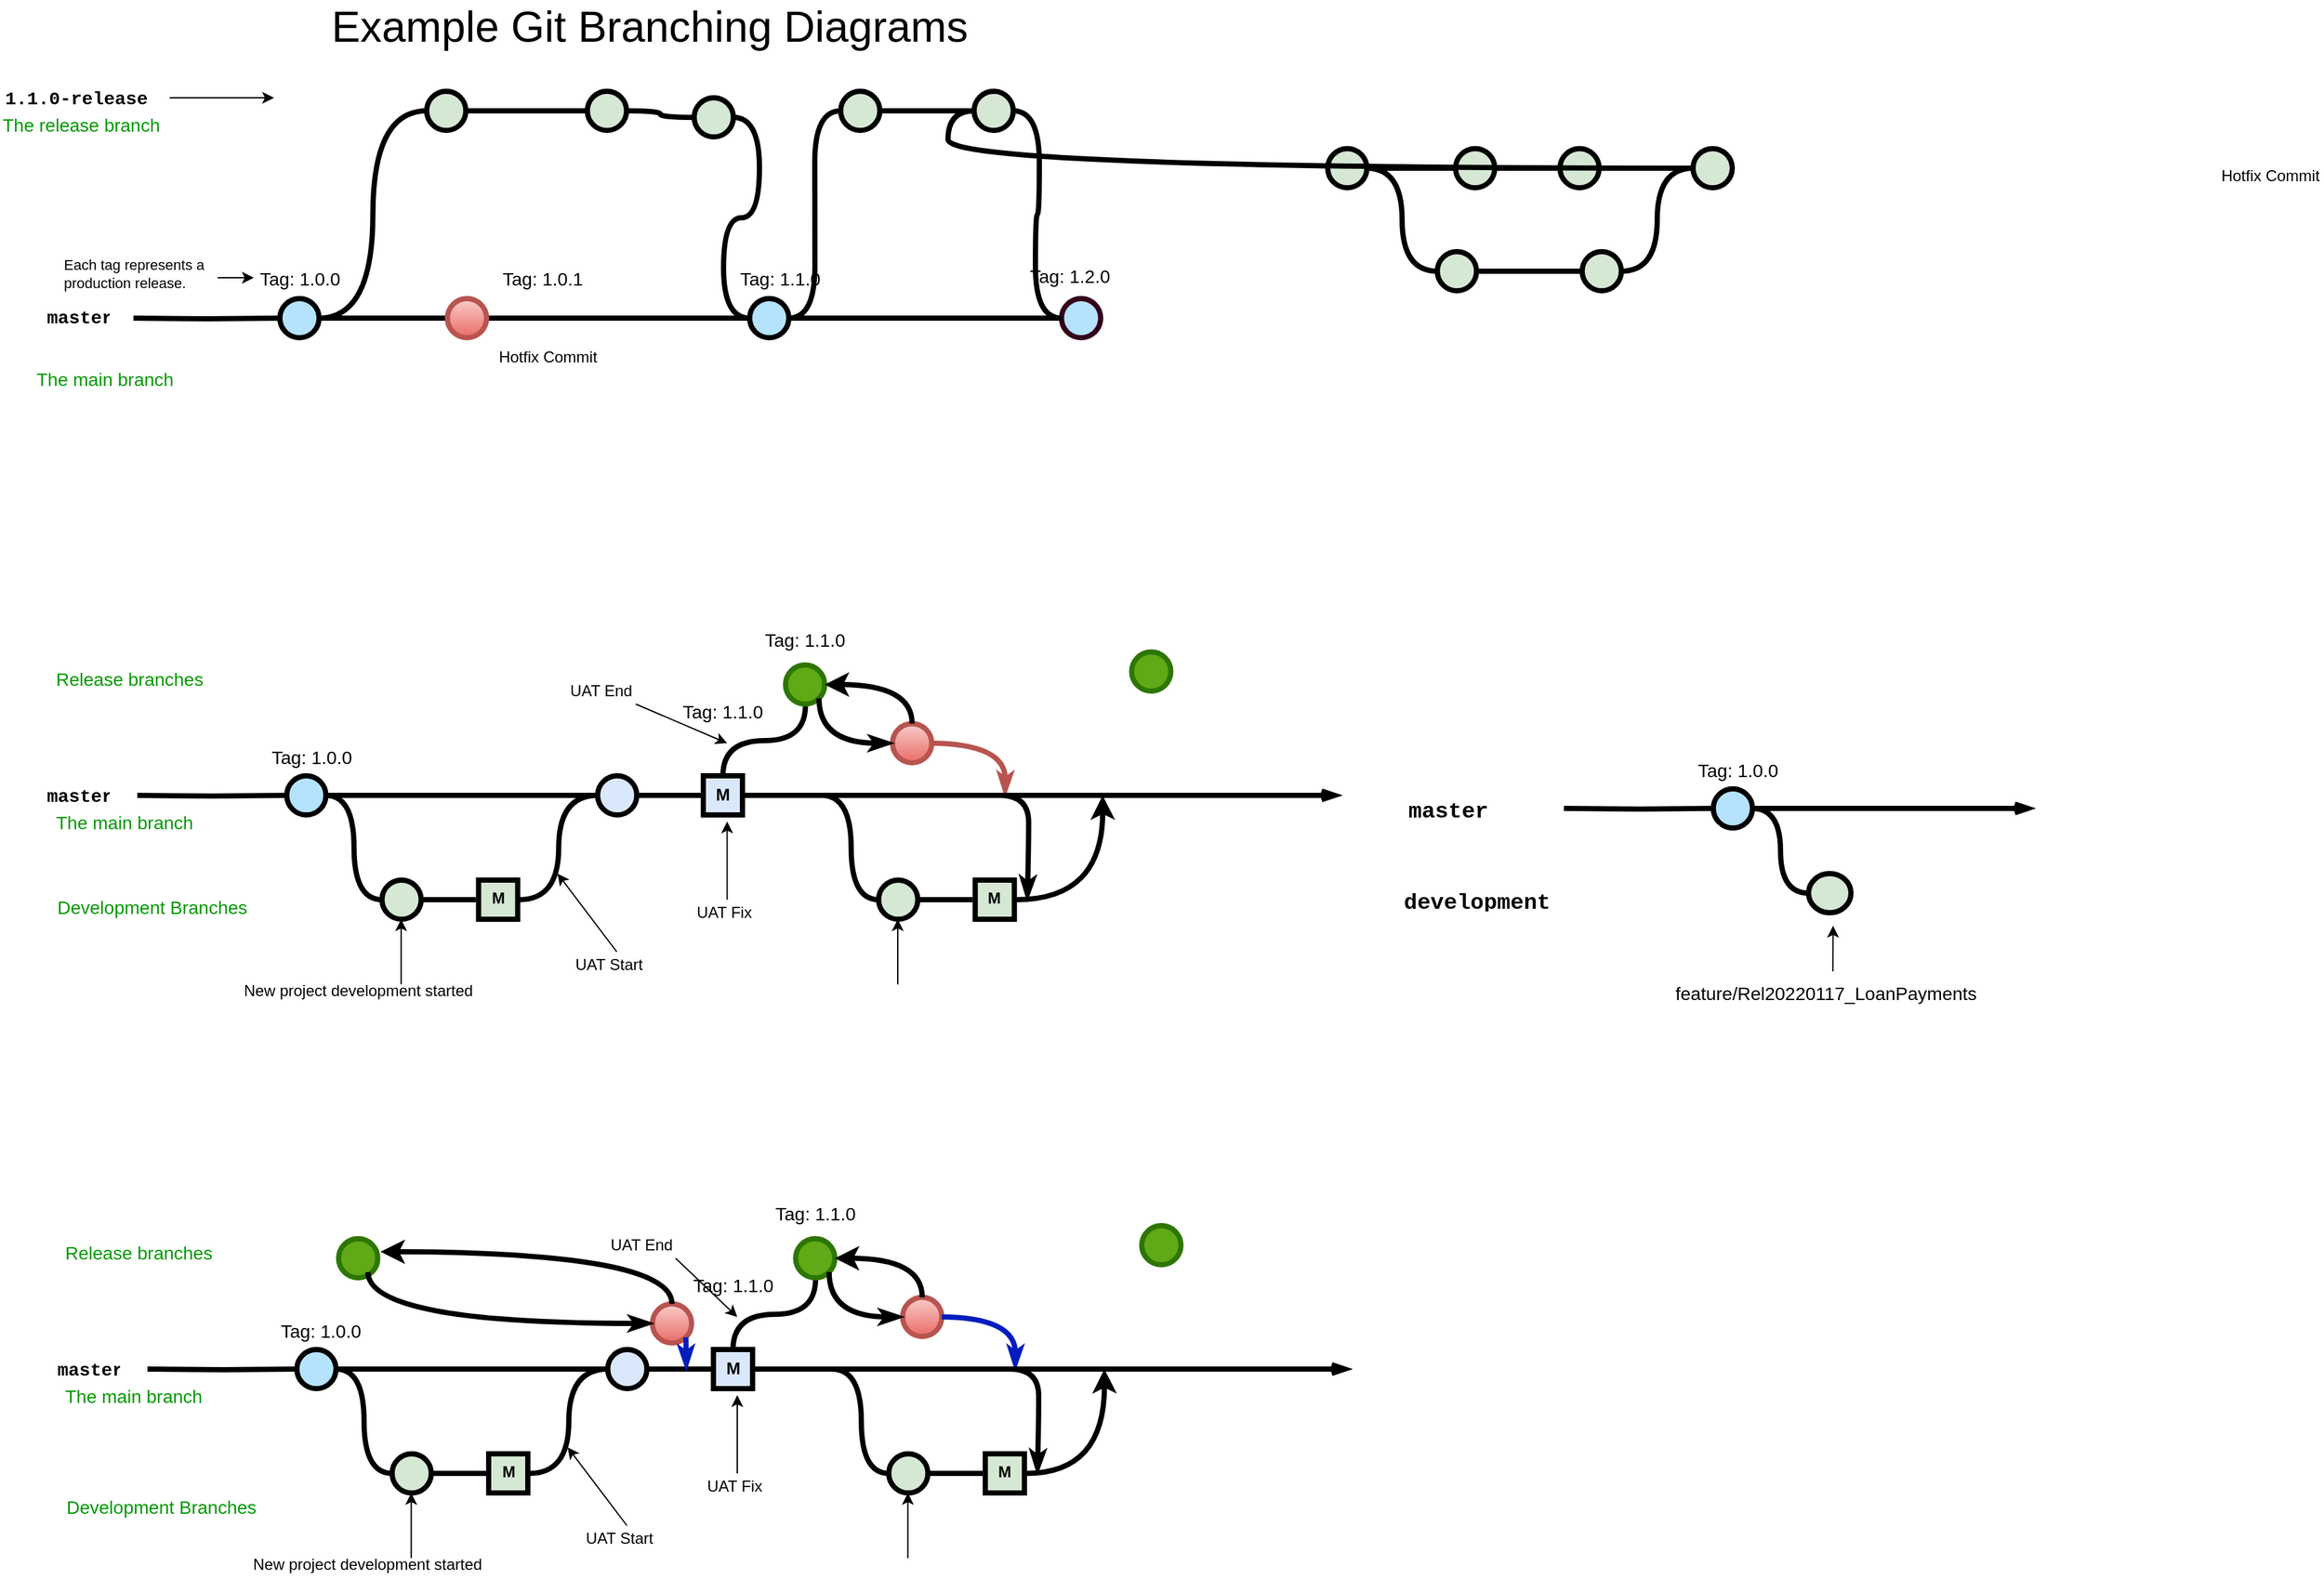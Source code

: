 <mxfile version="16.1.2" type="github">
  <diagram id="53IQXVl9icCSp_Kw3Ib1" name="Page-1">
    <mxGraphModel dx="1212" dy="1984" grid="1" gridSize="10" guides="1" tooltips="1" connect="1" arrows="1" fold="1" page="1" pageScale="1" pageWidth="1100" pageHeight="850" math="0" shadow="0">
      <root>
        <mxCell id="0" />
        <mxCell id="1" parent="0" />
        <mxCell id="uWUnNED6HEl2aK5fdaIb-7" value="Hotfix Commit" style="text;html=1;strokeColor=none;fillColor=none;align=center;verticalAlign=middle;whiteSpace=wrap;overflow=hidden;" parent="1" vertex="1">
          <mxGeometry x="414.5" y="-291" width="80" height="30" as="geometry" />
        </mxCell>
        <mxCell id="uWUnNED6HEl2aK5fdaIb-8" value="" style="edgeStyle=orthogonalEdgeStyle;rounded=0;html=1;jettySize=auto;orthogonalLoop=1;plain-blue;endArrow=none;endFill=0;strokeWidth=4;strokeColor=#000000;entryX=0;entryY=0.5;entryDx=0;entryDy=0;entryPerimeter=0;" parent="1" source="uWUnNED6HEl2aK5fdaIb-10" target="9hBKPDzoitwpIBdzFDQ7-16" edge="1">
          <mxGeometry x="279.5" y="-306" as="geometry">
            <mxPoint x="429.5" y="-306" as="targetPoint" />
          </mxGeometry>
        </mxCell>
        <mxCell id="uWUnNED6HEl2aK5fdaIb-9" style="edgeStyle=orthogonalEdgeStyle;curved=1;rounded=0;html=1;exitX=1;exitY=0.5;exitPerimeter=0;entryX=0;entryY=0.5;entryPerimeter=0;endArrow=none;endFill=0;jettySize=auto;orthogonalLoop=1;strokeWidth=4;fontSize=15;" parent="1" source="uWUnNED6HEl2aK5fdaIb-10" target="uWUnNED6HEl2aK5fdaIb-15" edge="1">
          <mxGeometry relative="1" as="geometry" />
        </mxCell>
        <mxCell id="uWUnNED6HEl2aK5fdaIb-10" value="" style="verticalLabelPosition=bottom;verticalAlign=top;html=1;strokeWidth=4;shape=mxgraph.flowchart.on-page_reference;plain-blue;gradientColor=none;fillColor=#B5E3Fe;strokeColor=#000000;" parent="1" vertex="1">
          <mxGeometry x="249.5" y="-321" width="30" height="30" as="geometry" />
        </mxCell>
        <mxCell id="uWUnNED6HEl2aK5fdaIb-80" value="" style="edgeStyle=orthogonalEdgeStyle;curved=1;rounded=0;orthogonalLoop=1;jettySize=auto;html=1;endArrow=none;endFill=0;strokeWidth=4;entryX=0;entryY=0.5;entryDx=0;entryDy=0;entryPerimeter=0;" parent="1" source="uWUnNED6HEl2aK5fdaIb-11" target="uWUnNED6HEl2aK5fdaIb-109" edge="1">
          <mxGeometry relative="1" as="geometry">
            <mxPoint x="721.75" y="-306" as="targetPoint" />
          </mxGeometry>
        </mxCell>
        <mxCell id="uWUnNED6HEl2aK5fdaIb-105" style="edgeStyle=orthogonalEdgeStyle;curved=1;rounded=0;orthogonalLoop=1;jettySize=auto;html=1;exitX=1;exitY=0.5;exitDx=0;exitDy=0;exitPerimeter=0;entryX=0;entryY=0.5;entryDx=0;entryDy=0;entryPerimeter=0;endArrow=none;endFill=0;strokeWidth=4;fontFamily=Courier New;fontColor=#009900;" parent="1" source="uWUnNED6HEl2aK5fdaIb-11" target="uWUnNED6HEl2aK5fdaIb-104" edge="1">
          <mxGeometry relative="1" as="geometry" />
        </mxCell>
        <mxCell id="uWUnNED6HEl2aK5fdaIb-11" value="" style="verticalLabelPosition=bottom;verticalAlign=top;html=1;strokeWidth=4;shape=mxgraph.flowchart.on-page_reference;plain-blue;gradientColor=none;strokeColor=#000000;fillColor=#B5E3FE;" parent="1" vertex="1">
          <mxGeometry x="609.5" y="-321" width="30" height="30" as="geometry" />
        </mxCell>
        <mxCell id="uWUnNED6HEl2aK5fdaIb-109" value="" style="verticalLabelPosition=bottom;verticalAlign=top;html=1;strokeWidth=4;shape=mxgraph.flowchart.on-page_reference;plain-blue;gradientColor=none;strokeColor=#33001A;fillColor=#B5E3FE;" parent="1" vertex="1">
          <mxGeometry x="848.5" y="-321" width="30" height="30" as="geometry" />
        </mxCell>
        <mxCell id="uWUnNED6HEl2aK5fdaIb-12" value="" style="edgeStyle=orthogonalEdgeStyle;rounded=0;html=1;jettySize=auto;orthogonalLoop=1;strokeWidth=4;endArrow=none;endFill=0;" parent="1" target="uWUnNED6HEl2aK5fdaIb-10" edge="1">
          <mxGeometry x="179.5" y="-306" as="geometry">
            <mxPoint x="137.25" y="-306" as="sourcePoint" />
          </mxGeometry>
        </mxCell>
        <mxCell id="uWUnNED6HEl2aK5fdaIb-13" value="master" style="text;html=1;strokeColor=none;fillColor=none;align=center;verticalAlign=middle;whiteSpace=wrap;overflow=hidden;fontSize=14;fontStyle=1;fontFamily=Courier New;" parent="1" vertex="1">
          <mxGeometry x="70.25" y="-327" width="50" height="42" as="geometry" />
        </mxCell>
        <mxCell id="uWUnNED6HEl2aK5fdaIb-14" style="edgeStyle=orthogonalEdgeStyle;curved=1;rounded=0;html=1;exitX=1;exitY=0.5;exitPerimeter=0;endArrow=none;endFill=0;jettySize=auto;orthogonalLoop=1;strokeWidth=4;fontSize=15;" parent="1" source="uWUnNED6HEl2aK5fdaIb-15" target="uWUnNED6HEl2aK5fdaIb-17" edge="1">
          <mxGeometry relative="1" as="geometry" />
        </mxCell>
        <mxCell id="uWUnNED6HEl2aK5fdaIb-15" value="" style="verticalLabelPosition=bottom;verticalAlign=top;html=1;strokeWidth=4;shape=mxgraph.flowchart.on-page_reference;plain-purple;gradientColor=none;strokeColor=#000000;fillColor=#D5E8D4;" parent="1" vertex="1">
          <mxGeometry x="362" y="-480" width="30" height="30" as="geometry" />
        </mxCell>
        <mxCell id="uWUnNED6HEl2aK5fdaIb-16" style="edgeStyle=orthogonalEdgeStyle;curved=1;rounded=0;html=1;exitX=1;exitY=0.5;exitPerimeter=0;entryX=0;entryY=0.5;entryPerimeter=0;endArrow=none;endFill=0;jettySize=auto;orthogonalLoop=1;strokeWidth=4;fontSize=15;" parent="1" source="uWUnNED6HEl2aK5fdaIb-17" target="uWUnNED6HEl2aK5fdaIb-19" edge="1">
          <mxGeometry relative="1" as="geometry" />
        </mxCell>
        <mxCell id="uWUnNED6HEl2aK5fdaIb-17" value="" style="verticalLabelPosition=bottom;verticalAlign=top;html=1;strokeWidth=4;shape=mxgraph.flowchart.on-page_reference;plain-purple;gradientColor=none;strokeColor=#000000;fillColor=#D5E8D4;" parent="1" vertex="1">
          <mxGeometry x="485.13" y="-480" width="30" height="30" as="geometry" />
        </mxCell>
        <mxCell id="uWUnNED6HEl2aK5fdaIb-18" style="edgeStyle=orthogonalEdgeStyle;curved=1;rounded=0;html=1;exitX=1;exitY=0.5;exitPerimeter=0;entryX=0;entryY=0.5;entryPerimeter=0;endArrow=none;endFill=0;jettySize=auto;orthogonalLoop=1;strokeWidth=4;fontSize=15;" parent="1" source="uWUnNED6HEl2aK5fdaIb-19" target="uWUnNED6HEl2aK5fdaIb-11" edge="1">
          <mxGeometry relative="1" as="geometry" />
        </mxCell>
        <mxCell id="uWUnNED6HEl2aK5fdaIb-19" value="" style="verticalLabelPosition=bottom;verticalAlign=top;html=1;strokeWidth=4;shape=mxgraph.flowchart.on-page_reference;plain-purple;gradientColor=none;strokeColor=#000000;fillColor=#D5E8D4;" parent="1" vertex="1">
          <mxGeometry x="567" y="-475" width="30" height="30" as="geometry" />
        </mxCell>
        <mxCell id="uWUnNED6HEl2aK5fdaIb-20" value="1.1.0-release" style="text;html=1;strokeColor=none;fillColor=none;align=left;verticalAlign=middle;whiteSpace=wrap;overflow=hidden;fontSize=14;fontStyle=1;fontFamily=Courier New;" parent="1" vertex="1">
          <mxGeometry x="37" y="-485" width="240" height="20" as="geometry" />
        </mxCell>
        <mxCell id="uWUnNED6HEl2aK5fdaIb-71" value="" style="edgeStyle=orthogonalEdgeStyle;rounded=0;orthogonalLoop=1;jettySize=auto;html=1;endArrow=none;endFill=0;strokeWidth=4;" parent="1" source="uWUnNED6HEl2aK5fdaIb-69" target="uWUnNED6HEl2aK5fdaIb-70" edge="1">
          <mxGeometry relative="1" as="geometry" />
        </mxCell>
        <mxCell id="uWUnNED6HEl2aK5fdaIb-94" style="edgeStyle=orthogonalEdgeStyle;curved=1;rounded=0;orthogonalLoop=1;jettySize=auto;html=1;exitX=1;exitY=0.5;exitDx=0;exitDy=0;exitPerimeter=0;entryX=0;entryY=0.5;entryDx=0;entryDy=0;entryPerimeter=0;endArrow=none;endFill=0;strokeWidth=4;fontFamily=Courier New;fontColor=#009900;" parent="1" source="uWUnNED6HEl2aK5fdaIb-69" target="uWUnNED6HEl2aK5fdaIb-82" edge="1">
          <mxGeometry relative="1" as="geometry" />
        </mxCell>
        <mxCell id="uWUnNED6HEl2aK5fdaIb-69" value="" style="verticalLabelPosition=bottom;verticalAlign=top;html=1;strokeWidth=4;shape=mxgraph.flowchart.on-page_reference;plain-purple;gradientColor=none;strokeColor=#000000;fillColor=#D5E8D4;" parent="1" vertex="1">
          <mxGeometry x="1052.5" y="-436" width="30" height="30" as="geometry" />
        </mxCell>
        <mxCell id="uWUnNED6HEl2aK5fdaIb-78" value="" style="edgeStyle=orthogonalEdgeStyle;curved=1;rounded=0;orthogonalLoop=1;jettySize=auto;html=1;endArrow=none;endFill=0;strokeWidth=4;" parent="1" source="uWUnNED6HEl2aK5fdaIb-70" target="uWUnNED6HEl2aK5fdaIb-77" edge="1">
          <mxGeometry relative="1" as="geometry" />
        </mxCell>
        <mxCell id="uWUnNED6HEl2aK5fdaIb-70" value="" style="verticalLabelPosition=bottom;verticalAlign=top;html=1;strokeWidth=4;shape=mxgraph.flowchart.on-page_reference;plain-purple;gradientColor=none;strokeColor=#000000;fillColor=#D5E8D4;" parent="1" vertex="1">
          <mxGeometry x="1150.5" y="-436" width="30" height="30" as="geometry" />
        </mxCell>
        <mxCell id="uWUnNED6HEl2aK5fdaIb-96" value="" style="edgeStyle=orthogonalEdgeStyle;curved=1;rounded=0;orthogonalLoop=1;jettySize=auto;html=1;endArrow=none;endFill=0;strokeWidth=4;fontFamily=Courier New;fontColor=#009900;" parent="1" source="uWUnNED6HEl2aK5fdaIb-77" target="uWUnNED6HEl2aK5fdaIb-95" edge="1">
          <mxGeometry relative="1" as="geometry" />
        </mxCell>
        <mxCell id="uWUnNED6HEl2aK5fdaIb-77" value="" style="verticalLabelPosition=bottom;verticalAlign=top;html=1;strokeWidth=4;shape=mxgraph.flowchart.on-page_reference;plain-purple;gradientColor=none;strokeColor=#000000;fillColor=#D5E8D4;" parent="1" vertex="1">
          <mxGeometry x="1230.5" y="-436" width="30" height="30" as="geometry" />
        </mxCell>
        <mxCell id="uWUnNED6HEl2aK5fdaIb-108" style="edgeStyle=orthogonalEdgeStyle;curved=1;rounded=0;orthogonalLoop=1;jettySize=auto;html=1;entryX=0;entryY=0.5;entryDx=0;entryDy=0;entryPerimeter=0;endArrow=none;endFill=0;strokeWidth=4;fontFamily=Courier New;fontColor=#009900;" parent="1" source="uWUnNED6HEl2aK5fdaIb-95" target="uWUnNED6HEl2aK5fdaIb-106" edge="1">
          <mxGeometry relative="1" as="geometry" />
        </mxCell>
        <mxCell id="uWUnNED6HEl2aK5fdaIb-95" value="" style="verticalLabelPosition=bottom;verticalAlign=top;html=1;strokeWidth=4;shape=mxgraph.flowchart.on-page_reference;plain-purple;gradientColor=none;strokeColor=#000000;fillColor=#D5E8D4;" parent="1" vertex="1">
          <mxGeometry x="1332.5" y="-436" width="30" height="30" as="geometry" />
        </mxCell>
        <mxCell id="uWUnNED6HEl2aK5fdaIb-81" value="" style="edgeStyle=orthogonalEdgeStyle;rounded=0;orthogonalLoop=1;jettySize=auto;html=1;endArrow=none;endFill=0;strokeWidth=4;" parent="1" source="uWUnNED6HEl2aK5fdaIb-82" target="uWUnNED6HEl2aK5fdaIb-84" edge="1">
          <mxGeometry relative="1" as="geometry" />
        </mxCell>
        <mxCell id="uWUnNED6HEl2aK5fdaIb-82" value="" style="verticalLabelPosition=bottom;verticalAlign=top;html=1;strokeWidth=4;shape=mxgraph.flowchart.on-page_reference;plain-purple;gradientColor=none;strokeColor=#000000;fillColor=#D5E8D4;" parent="1" vertex="1">
          <mxGeometry x="1136.5" y="-357" width="30" height="30" as="geometry" />
        </mxCell>
        <mxCell id="uWUnNED6HEl2aK5fdaIb-97" style="edgeStyle=orthogonalEdgeStyle;curved=1;rounded=0;orthogonalLoop=1;jettySize=auto;html=1;exitX=1;exitY=0.5;exitDx=0;exitDy=0;exitPerimeter=0;entryX=0;entryY=0.5;entryDx=0;entryDy=0;entryPerimeter=0;endArrow=none;endFill=0;strokeWidth=4;fontFamily=Courier New;fontColor=#009900;" parent="1" source="uWUnNED6HEl2aK5fdaIb-84" target="uWUnNED6HEl2aK5fdaIb-95" edge="1">
          <mxGeometry relative="1" as="geometry" />
        </mxCell>
        <mxCell id="uWUnNED6HEl2aK5fdaIb-84" value="" style="verticalLabelPosition=bottom;verticalAlign=top;html=1;strokeWidth=4;shape=mxgraph.flowchart.on-page_reference;plain-purple;gradientColor=none;strokeColor=#000000;fillColor=#D5E8D4;" parent="1" vertex="1">
          <mxGeometry x="1247.5" y="-357" width="30" height="30" as="geometry" />
        </mxCell>
        <mxCell id="uWUnNED6HEl2aK5fdaIb-89" value="The release branch" style="text;html=1;strokeColor=none;fillColor=none;align=left;verticalAlign=middle;whiteSpace=wrap;overflow=hidden;fontSize=14;fontStyle=0;fontColor=#009900;" parent="1" vertex="1">
          <mxGeometry x="35" y="-465" width="240" height="20" as="geometry" />
        </mxCell>
        <mxCell id="uWUnNED6HEl2aK5fdaIb-90" value="The main branch&lt;br&gt;" style="text;html=1;strokeColor=none;fillColor=none;align=left;verticalAlign=middle;whiteSpace=wrap;overflow=hidden;fontSize=14;fontStyle=0;fontColor=#009900;" parent="1" vertex="1">
          <mxGeometry x="60.5" y="-270" width="146.75" height="20" as="geometry" />
        </mxCell>
        <mxCell id="uWUnNED6HEl2aK5fdaIb-93" value="" style="endArrow=classic;html=1;strokeWidth=1;fontFamily=Courier New;fontColor=#009900;" parent="1" edge="1">
          <mxGeometry width="50" height="50" relative="1" as="geometry">
            <mxPoint x="165" y="-475" as="sourcePoint" />
            <mxPoint x="245" y="-475" as="targetPoint" />
          </mxGeometry>
        </mxCell>
        <mxCell id="uWUnNED6HEl2aK5fdaIb-101" value="Tag: 1.1.0" style="text;html=1;strokeColor=none;fillColor=none;align=center;verticalAlign=middle;whiteSpace=wrap;overflow=hidden;fontSize=14;" parent="1" vertex="1">
          <mxGeometry x="577.5" y="-347" width="110" height="20" as="geometry" />
        </mxCell>
        <mxCell id="uWUnNED6HEl2aK5fdaIb-103" value="Tag: 1.0.0" style="text;html=1;strokeColor=none;fillColor=none;align=center;verticalAlign=middle;whiteSpace=wrap;overflow=hidden;fontSize=14;" parent="1" vertex="1">
          <mxGeometry x="229.5" y="-347" width="70" height="20" as="geometry" />
        </mxCell>
        <mxCell id="uWUnNED6HEl2aK5fdaIb-107" value="" style="edgeStyle=orthogonalEdgeStyle;curved=1;rounded=0;orthogonalLoop=1;jettySize=auto;html=1;endArrow=none;endFill=0;strokeWidth=4;fontFamily=Courier New;fontColor=#009900;" parent="1" source="uWUnNED6HEl2aK5fdaIb-104" target="uWUnNED6HEl2aK5fdaIb-106" edge="1">
          <mxGeometry relative="1" as="geometry" />
        </mxCell>
        <mxCell id="uWUnNED6HEl2aK5fdaIb-104" value="" style="verticalLabelPosition=bottom;verticalAlign=top;html=1;strokeWidth=4;shape=mxgraph.flowchart.on-page_reference;plain-purple;gradientColor=none;strokeColor=#000000;fillColor=#D5E8D4;" parent="1" vertex="1">
          <mxGeometry x="679.25" y="-480" width="30" height="30" as="geometry" />
        </mxCell>
        <mxCell id="uWUnNED6HEl2aK5fdaIb-115" style="edgeStyle=orthogonalEdgeStyle;curved=1;rounded=0;orthogonalLoop=1;jettySize=auto;html=1;entryX=0;entryY=0.5;entryDx=0;entryDy=0;entryPerimeter=0;endArrow=none;endFill=0;strokeWidth=4;fontFamily=Courier New;fontColor=#009900;" parent="1" source="uWUnNED6HEl2aK5fdaIb-106" target="uWUnNED6HEl2aK5fdaIb-109" edge="1">
          <mxGeometry relative="1" as="geometry" />
        </mxCell>
        <mxCell id="uWUnNED6HEl2aK5fdaIb-106" value="" style="verticalLabelPosition=bottom;verticalAlign=top;html=1;strokeWidth=4;shape=mxgraph.flowchart.on-page_reference;plain-purple;gradientColor=none;strokeColor=#000000;fillColor=#D5E8D4;" parent="1" vertex="1">
          <mxGeometry x="781.5" y="-480" width="30" height="30" as="geometry" />
        </mxCell>
        <mxCell id="uWUnNED6HEl2aK5fdaIb-116" value="Tag: 1.2.0" style="text;html=1;strokeColor=none;fillColor=none;align=center;verticalAlign=middle;whiteSpace=wrap;overflow=hidden;fontSize=14;" parent="1" vertex="1">
          <mxGeometry x="799.5" y="-349" width="110" height="20" as="geometry" />
        </mxCell>
        <mxCell id="fSnZ5vnYTslC5NarKmr_-1" value="" style="endArrow=classic;html=1;strokeWidth=1;fontFamily=Courier New;fontColor=#009900;" parent="1" edge="1">
          <mxGeometry width="50" height="50" relative="1" as="geometry">
            <mxPoint x="350.16" y="645" as="sourcePoint" />
            <mxPoint x="350.16" y="595" as="targetPoint" />
          </mxGeometry>
        </mxCell>
        <mxCell id="fSnZ5vnYTslC5NarKmr_-4" value="&lt;span style=&quot;text-align: center&quot;&gt;New project development started&lt;br&gt;&lt;/span&gt;" style="text;html=1;strokeColor=none;fillColor=none;align=left;verticalAlign=middle;whiteSpace=wrap;overflow=hidden;fontSize=12;fontStyle=0;fontColor=#000000;" parent="1" vertex="1">
          <mxGeometry x="226.75" y="640" width="190" height="20" as="geometry" />
        </mxCell>
        <mxCell id="fSnZ5vnYTslC5NarKmr_-9" value="" style="edgeStyle=orthogonalEdgeStyle;rounded=0;orthogonalLoop=1;jettySize=auto;html=1;fontSize=12;fontColor=#000000;entryX=0;entryY=0.5;entryDx=0;entryDy=0;" parent="1" source="fSnZ5vnYTslC5NarKmr_-8" target="uWUnNED6HEl2aK5fdaIb-103" edge="1">
          <mxGeometry relative="1" as="geometry">
            <mxPoint x="209.5" y="-337" as="targetPoint" />
            <Array as="points">
              <mxPoint x="209.5" y="-337" />
              <mxPoint x="209.5" y="-337" />
            </Array>
          </mxGeometry>
        </mxCell>
        <mxCell id="fSnZ5vnYTslC5NarKmr_-8" value="&lt;span style=&quot;text-align: center; font-size: 11px;&quot;&gt;Each tag represents a production release.&lt;/span&gt;" style="text;html=1;strokeColor=none;fillColor=none;align=left;verticalAlign=middle;whiteSpace=wrap;overflow=hidden;fontSize=11;fontStyle=0;fontColor=#000000;" parent="1" vertex="1">
          <mxGeometry x="81.75" y="-359" width="120" height="38" as="geometry" />
        </mxCell>
        <mxCell id="fSnZ5vnYTslC5NarKmr_-11" value="Example Git Branching Diagrams" style="text;html=1;strokeColor=none;fillColor=none;align=center;verticalAlign=middle;whiteSpace=wrap;rounded=0;fontSize=33;fontColor=#000000;" parent="1" vertex="1">
          <mxGeometry x="263.5" y="-550" width="538" height="40" as="geometry" />
        </mxCell>
        <mxCell id="9hBKPDzoitwpIBdzFDQ7-21" value="" style="edgeStyle=orthogonalEdgeStyle;rounded=0;orthogonalLoop=1;jettySize=auto;html=1;fontSize=15;endArrow=none;endFill=0;strokeWidth=4;entryX=0;entryY=0.5;entryDx=0;entryDy=0;entryPerimeter=0;" parent="1" source="9hBKPDzoitwpIBdzFDQ7-16" target="uWUnNED6HEl2aK5fdaIb-11" edge="1">
          <mxGeometry relative="1" as="geometry">
            <mxPoint x="547.5" y="-306" as="targetPoint" />
          </mxGeometry>
        </mxCell>
        <mxCell id="9hBKPDzoitwpIBdzFDQ7-16" value="" style="verticalLabelPosition=bottom;verticalAlign=top;html=1;strokeWidth=4;shape=mxgraph.flowchart.on-page_reference;plain-blue;gradientColor=#EA6B66;strokeColor=#B85450;fillColor=#F8CECC;" parent="1" vertex="1">
          <mxGeometry x="377.87" y="-321" width="30" height="30" as="geometry" />
        </mxCell>
        <mxCell id="9hBKPDzoitwpIBdzFDQ7-23" value="" style="edgeStyle=orthogonalEdgeStyle;rounded=0;html=1;jettySize=auto;orthogonalLoop=1;plain-blue;endArrow=none;endFill=0;strokeWidth=4;strokeColor=#000000;" parent="1" source="9hBKPDzoitwpIBdzFDQ7-25" target="9hBKPDzoitwpIBdzFDQ7-26" edge="1">
          <mxGeometry x="292.5" y="500" as="geometry" />
        </mxCell>
        <mxCell id="9hBKPDzoitwpIBdzFDQ7-24" style="edgeStyle=orthogonalEdgeStyle;curved=1;rounded=0;html=1;exitX=1;exitY=0.5;exitPerimeter=0;entryX=0;entryY=0.5;entryPerimeter=0;endArrow=none;endFill=0;jettySize=auto;orthogonalLoop=1;strokeWidth=4;fontSize=15;" parent="1" source="9hBKPDzoitwpIBdzFDQ7-25" target="9hBKPDzoitwpIBdzFDQ7-30" edge="1">
          <mxGeometry relative="1" as="geometry" />
        </mxCell>
        <mxCell id="9hBKPDzoitwpIBdzFDQ7-25" value="" style="verticalLabelPosition=bottom;verticalAlign=top;html=1;strokeWidth=4;shape=mxgraph.flowchart.on-page_reference;plain-blue;gradientColor=none;fillColor=#B5E3Fe;strokeColor=#000000;" parent="1" vertex="1">
          <mxGeometry x="262.5" y="485" width="30" height="30" as="geometry" />
        </mxCell>
        <mxCell id="9hBKPDzoitwpIBdzFDQ7-41" value="" style="edgeStyle=orthogonalEdgeStyle;curved=1;rounded=0;orthogonalLoop=1;jettySize=auto;html=1;endArrow=none;endFill=0;strokeWidth=4;fontFamily=Courier New;fontSize=16;" parent="1" source="9hBKPDzoitwpIBdzFDQ7-26" edge="1">
          <mxGeometry relative="1" as="geometry">
            <mxPoint x="581.75" y="500" as="targetPoint" />
          </mxGeometry>
        </mxCell>
        <mxCell id="9hBKPDzoitwpIBdzFDQ7-26" value="" style="verticalLabelPosition=bottom;verticalAlign=top;html=1;strokeWidth=4;shape=mxgraph.flowchart.on-page_reference;plain-blue;gradientColor=none;strokeColor=#000000;" parent="1" vertex="1">
          <mxGeometry x="500.75" y="485" width="30" height="30" as="geometry" />
        </mxCell>
        <mxCell id="9hBKPDzoitwpIBdzFDQ7-43" value="" style="edgeStyle=orthogonalEdgeStyle;curved=1;rounded=0;orthogonalLoop=1;jettySize=auto;html=1;endArrow=openThin;endFill=0;strokeWidth=4;fontFamily=Courier New;fontSize=16;startArrow=none;startFill=0;" parent="1" edge="1">
          <mxGeometry relative="1" as="geometry">
            <mxPoint x="611.75" y="500" as="sourcePoint" />
            <mxPoint x="1070" y="500" as="targetPoint" />
          </mxGeometry>
        </mxCell>
        <mxCell id="9hBKPDzoitwpIBdzFDQ7-27" value="" style="edgeStyle=orthogonalEdgeStyle;rounded=0;html=1;jettySize=auto;orthogonalLoop=1;strokeWidth=4;endArrow=none;endFill=0;" parent="1" target="9hBKPDzoitwpIBdzFDQ7-25" edge="1">
          <mxGeometry x="192.5" y="500" as="geometry">
            <mxPoint x="148" y="500" as="sourcePoint" />
          </mxGeometry>
        </mxCell>
        <mxCell id="9hBKPDzoitwpIBdzFDQ7-28" value="master" style="text;html=1;strokeColor=none;fillColor=none;align=center;verticalAlign=middle;whiteSpace=wrap;overflow=hidden;fontSize=14;fontStyle=1;fontFamily=Courier New;" parent="1" vertex="1">
          <mxGeometry x="78" y="490" width="50" height="20" as="geometry" />
        </mxCell>
        <mxCell id="9hBKPDzoitwpIBdzFDQ7-29" style="edgeStyle=orthogonalEdgeStyle;curved=1;rounded=0;html=1;exitX=1;exitY=0.5;exitPerimeter=0;entryX=0;entryY=0.5;entryPerimeter=0;endArrow=none;endFill=0;jettySize=auto;orthogonalLoop=1;strokeWidth=4;fontSize=15;" parent="1" source="9hBKPDzoitwpIBdzFDQ7-30" edge="1">
          <mxGeometry relative="1" as="geometry">
            <mxPoint x="407.5" y="580" as="targetPoint" />
          </mxGeometry>
        </mxCell>
        <mxCell id="9hBKPDzoitwpIBdzFDQ7-30" value="" style="verticalLabelPosition=bottom;verticalAlign=top;html=1;strokeWidth=4;shape=mxgraph.flowchart.on-page_reference;plain-purple;gradientColor=none;strokeColor=#000000;fillColor=#D5E8D4;" parent="1" vertex="1">
          <mxGeometry x="335.5" y="565" width="30" height="30" as="geometry" />
        </mxCell>
        <mxCell id="9hBKPDzoitwpIBdzFDQ7-33" style="edgeStyle=orthogonalEdgeStyle;curved=1;rounded=0;html=1;entryX=0;entryY=0.5;entryPerimeter=0;endArrow=none;endFill=0;jettySize=auto;orthogonalLoop=1;strokeWidth=4;fontSize=15;" parent="1" target="9hBKPDzoitwpIBdzFDQ7-26" edge="1">
          <mxGeometry relative="1" as="geometry">
            <mxPoint x="440" y="580" as="sourcePoint" />
          </mxGeometry>
        </mxCell>
        <mxCell id="9hBKPDzoitwpIBdzFDQ7-37" value="The main branch&lt;br&gt;" style="text;html=1;strokeColor=none;fillColor=none;align=left;verticalAlign=middle;whiteSpace=wrap;overflow=hidden;fontSize=14;fontStyle=0;fontColor=#009900;" parent="1" vertex="1">
          <mxGeometry x="83.25" y="510" width="132.25" height="20" as="geometry" />
        </mxCell>
        <mxCell id="9hBKPDzoitwpIBdzFDQ7-38" value="Development Branches" style="text;html=1;strokeColor=none;fillColor=none;align=left;verticalAlign=middle;whiteSpace=wrap;overflow=hidden;fontSize=14;fontStyle=0;fontColor=#009900;" parent="1" vertex="1">
          <mxGeometry x="84.25" y="595" width="155.75" height="20" as="geometry" />
        </mxCell>
        <mxCell id="9hBKPDzoitwpIBdzFDQ7-39" value="Tag: 1.0.0" style="text;html=1;strokeColor=none;fillColor=none;align=center;verticalAlign=middle;whiteSpace=wrap;overflow=hidden;fontSize=14;" parent="1" vertex="1">
          <mxGeometry x="246.38" y="460" width="70" height="20" as="geometry" />
        </mxCell>
        <mxCell id="9hBKPDzoitwpIBdzFDQ7-50" value="" style="verticalLabelPosition=bottom;verticalAlign=top;html=1;strokeWidth=4;shape=mxgraph.flowchart.on-page_reference;plain-blue;gradientColor=#EA6B66;strokeColor=#B85450;fillColor=#F8CECC;" parent="1" vertex="1">
          <mxGeometry x="726.75" y="445" width="30" height="30" as="geometry" />
        </mxCell>
        <mxCell id="9hBKPDzoitwpIBdzFDQ7-58" value="Hotfix Commit" style="text;html=1;strokeColor=none;fillColor=none;align=center;verticalAlign=middle;whiteSpace=wrap;overflow=hidden;" parent="1" vertex="1">
          <mxGeometry x="1735" y="-430" width="80" height="30" as="geometry" />
        </mxCell>
        <mxCell id="9hBKPDzoitwpIBdzFDQ7-61" value="Tag: 1.0.1" style="text;html=1;strokeColor=none;fillColor=none;align=center;verticalAlign=middle;whiteSpace=wrap;overflow=hidden;fontSize=14;" parent="1" vertex="1">
          <mxGeometry x="415.75" y="-347" width="70" height="20" as="geometry" />
        </mxCell>
        <mxCell id="Aw5nuIuxygXo4i3qd4Me-7" value="&lt;b&gt;M&lt;/b&gt;" style="whiteSpace=wrap;html=1;verticalAlign=top;fillColor=#D5E8D4;strokeColor=#000000;strokeWidth=4;gradientColor=none;" parent="1" vertex="1">
          <mxGeometry x="409.5" y="565" width="30" height="30" as="geometry" />
        </mxCell>
        <mxCell id="Aw5nuIuxygXo4i3qd4Me-9" value="" style="endArrow=classic;html=1;strokeWidth=1;fontFamily=Courier New;fontColor=#009900;" parent="1" edge="1">
          <mxGeometry width="50" height="50" relative="1" as="geometry">
            <mxPoint x="515.41" y="620" as="sourcePoint" />
            <mxPoint x="470" y="560" as="targetPoint" />
          </mxGeometry>
        </mxCell>
        <mxCell id="Aw5nuIuxygXo4i3qd4Me-10" value="&lt;span style=&quot;text-align: center&quot;&gt;UAT Start&lt;br&gt;&lt;/span&gt;" style="text;html=1;strokeColor=none;fillColor=none;align=left;verticalAlign=middle;whiteSpace=wrap;overflow=hidden;fontSize=12;fontStyle=0;fontColor=#000000;" parent="1" vertex="1">
          <mxGeometry x="481.88" y="620" width="71.5" height="20" as="geometry" />
        </mxCell>
        <mxCell id="Aw5nuIuxygXo4i3qd4Me-11" value="&lt;div&gt;&lt;b&gt;&lt;font style=&quot;font-size: 13px&quot;&gt;M&lt;/font&gt;&lt;/b&gt;&lt;/div&gt;" style="whiteSpace=wrap;html=1;verticalAlign=top;fillColor=#DAE8FC;strokeColor=#000000;strokeWidth=4;gradientColor=none;align=center;" parent="1" vertex="1">
          <mxGeometry x="581.75" y="485" width="30" height="30" as="geometry" />
        </mxCell>
        <mxCell id="Aw5nuIuxygXo4i3qd4Me-14" value="" style="edgeStyle=orthogonalEdgeStyle;curved=1;rounded=0;orthogonalLoop=1;jettySize=auto;html=1;endArrow=none;endFill=0;strokeWidth=4;fontFamily=Courier New;fontSize=16;exitX=0.5;exitY=0;exitDx=0;exitDy=0;" parent="1" source="Aw5nuIuxygXo4i3qd4Me-11" edge="1">
          <mxGeometry relative="1" as="geometry">
            <mxPoint x="621.75" y="510" as="sourcePoint" />
            <mxPoint x="660" y="430" as="targetPoint" />
          </mxGeometry>
        </mxCell>
        <mxCell id="Aw5nuIuxygXo4i3qd4Me-15" value="" style="verticalLabelPosition=bottom;verticalAlign=top;html=1;strokeWidth=4;shape=mxgraph.flowchart.on-page_reference;strokeColor=#2D7600;fillColor=#60a917;fontColor=#ffffff;" parent="1" vertex="1">
          <mxGeometry x="644.75" y="400" width="30" height="30" as="geometry" />
        </mxCell>
        <mxCell id="Aw5nuIuxygXo4i3qd4Me-16" value="Tag: 1.1.0" style="text;html=1;strokeColor=none;fillColor=none;align=center;verticalAlign=middle;whiteSpace=wrap;overflow=hidden;fontSize=14;" parent="1" vertex="1">
          <mxGeometry x="624.75" y="370" width="70" height="20" as="geometry" />
        </mxCell>
        <mxCell id="Aw5nuIuxygXo4i3qd4Me-17" value="&lt;span style=&quot;text-align: center&quot;&gt;UAT End&lt;br&gt;&lt;/span&gt;" style="text;html=1;strokeColor=none;fillColor=none;align=left;verticalAlign=middle;whiteSpace=wrap;overflow=hidden;fontSize=12;fontStyle=0;fontColor=#000000;" parent="1" vertex="1">
          <mxGeometry x="500.75" y="395" width="52" height="20" as="geometry" />
        </mxCell>
        <mxCell id="Aw5nuIuxygXo4i3qd4Me-18" value="" style="endArrow=classic;html=1;strokeWidth=1;fontFamily=Courier New;fontColor=#009900;exitX=1;exitY=1;exitDx=0;exitDy=0;" parent="1" source="Aw5nuIuxygXo4i3qd4Me-17" edge="1">
          <mxGeometry width="50" height="50" relative="1" as="geometry">
            <mxPoint x="589.41" y="630" as="sourcePoint" />
            <mxPoint x="600" y="460" as="targetPoint" />
          </mxGeometry>
        </mxCell>
        <mxCell id="Aw5nuIuxygXo4i3qd4Me-19" value="Release branches" style="text;html=1;strokeColor=none;fillColor=none;align=left;verticalAlign=middle;whiteSpace=wrap;overflow=hidden;fontSize=14;fontStyle=0;fontColor=#009900;" parent="1" vertex="1">
          <mxGeometry x="83.25" y="400" width="132.25" height="20" as="geometry" />
        </mxCell>
        <mxCell id="Aw5nuIuxygXo4i3qd4Me-20" value="Tag: 1.1.0" style="text;html=1;strokeColor=none;fillColor=none;align=center;verticalAlign=middle;whiteSpace=wrap;overflow=hidden;fontSize=14;" parent="1" vertex="1">
          <mxGeometry x="561.75" y="425" width="70" height="20" as="geometry" />
        </mxCell>
        <mxCell id="Aw5nuIuxygXo4i3qd4Me-21" style="edgeStyle=orthogonalEdgeStyle;curved=1;rounded=0;orthogonalLoop=1;jettySize=auto;html=1;exitX=0.855;exitY=0.855;exitDx=0;exitDy=0;exitPerimeter=0;entryX=0;entryY=0.5;entryDx=0;entryDy=0;entryPerimeter=0;endArrow=classicThin;endFill=1;strokeWidth=4;fontFamily=Courier New;fontColor=#009900;" parent="1" source="Aw5nuIuxygXo4i3qd4Me-15" target="9hBKPDzoitwpIBdzFDQ7-50" edge="1">
          <mxGeometry relative="1" as="geometry">
            <mxPoint x="684.75" y="430" as="sourcePoint" />
            <mxPoint x="738.75" y="509" as="targetPoint" />
            <Array as="points">
              <mxPoint x="670" y="460" />
            </Array>
          </mxGeometry>
        </mxCell>
        <mxCell id="Aw5nuIuxygXo4i3qd4Me-22" style="edgeStyle=orthogonalEdgeStyle;curved=1;rounded=0;orthogonalLoop=1;jettySize=auto;html=1;entryX=0.5;entryY=0;entryDx=0;entryDy=0;entryPerimeter=0;endArrow=none;endFill=0;strokeWidth=4;fontFamily=Courier New;fontColor=#009900;startArrow=classic;startFill=1;" parent="1" source="Aw5nuIuxygXo4i3qd4Me-15" target="9hBKPDzoitwpIBdzFDQ7-50" edge="1">
          <mxGeometry relative="1" as="geometry">
            <mxPoint x="829" y="370" as="sourcePoint" />
            <mxPoint x="883.0" y="449" as="targetPoint" />
          </mxGeometry>
        </mxCell>
        <mxCell id="Aw5nuIuxygXo4i3qd4Me-23" style="edgeStyle=orthogonalEdgeStyle;curved=1;rounded=0;orthogonalLoop=1;jettySize=auto;html=1;exitX=0.855;exitY=0.855;exitDx=0;exitDy=0;exitPerimeter=0;endArrow=classicThin;endFill=1;strokeWidth=4;fontFamily=Courier New;fontColor=#009900;fillColor=#0050ef;strokeColor=#001DBC;" parent="1" edge="1">
          <mxGeometry relative="1" as="geometry">
            <mxPoint x="756.75" y="460.0" as="sourcePoint" />
            <mxPoint x="813" y="500" as="targetPoint" />
          </mxGeometry>
        </mxCell>
        <mxCell id="Aw5nuIuxygXo4i3qd4Me-24" value="" style="endArrow=classic;html=1;strokeWidth=1;fontFamily=Courier New;fontColor=#009900;" parent="1" edge="1">
          <mxGeometry width="50" height="50" relative="1" as="geometry">
            <mxPoint x="730.75" y="645" as="sourcePoint" />
            <mxPoint x="730.75" y="595" as="targetPoint" />
          </mxGeometry>
        </mxCell>
        <mxCell id="Aw5nuIuxygXo4i3qd4Me-25" value="" style="edgeStyle=orthogonalEdgeStyle;rounded=0;html=1;jettySize=auto;orthogonalLoop=1;plain-blue;endArrow=none;endFill=0;strokeWidth=4;strokeColor=#000000;" parent="1" edge="1">
          <mxGeometry x="673.09" y="500" as="geometry">
            <mxPoint x="673.09" y="500" as="sourcePoint" />
            <mxPoint x="881.34" y="500" as="targetPoint" />
          </mxGeometry>
        </mxCell>
        <mxCell id="Aw5nuIuxygXo4i3qd4Me-26" style="edgeStyle=orthogonalEdgeStyle;curved=1;rounded=0;html=1;exitX=1;exitY=0.5;exitPerimeter=0;entryX=0;entryY=0.5;entryPerimeter=0;endArrow=none;endFill=0;jettySize=auto;orthogonalLoop=1;strokeWidth=4;fontSize=15;" parent="1" target="Aw5nuIuxygXo4i3qd4Me-28" edge="1">
          <mxGeometry relative="1" as="geometry">
            <mxPoint x="673.09" y="500" as="sourcePoint" />
          </mxGeometry>
        </mxCell>
        <mxCell id="Aw5nuIuxygXo4i3qd4Me-27" style="edgeStyle=orthogonalEdgeStyle;curved=1;rounded=0;html=1;exitX=1;exitY=0.5;exitPerimeter=0;entryX=0;entryY=0.5;entryPerimeter=0;endArrow=none;endFill=0;jettySize=auto;orthogonalLoop=1;strokeWidth=4;fontSize=15;" parent="1" source="Aw5nuIuxygXo4i3qd4Me-28" edge="1">
          <mxGeometry relative="1" as="geometry">
            <mxPoint x="788.09" y="580" as="targetPoint" />
          </mxGeometry>
        </mxCell>
        <mxCell id="Aw5nuIuxygXo4i3qd4Me-28" value="" style="verticalLabelPosition=bottom;verticalAlign=top;html=1;strokeWidth=4;shape=mxgraph.flowchart.on-page_reference;plain-purple;gradientColor=none;strokeColor=#000000;fillColor=#D5E8D4;" parent="1" vertex="1">
          <mxGeometry x="716.09" y="565" width="30" height="30" as="geometry" />
        </mxCell>
        <mxCell id="Aw5nuIuxygXo4i3qd4Me-29" style="edgeStyle=orthogonalEdgeStyle;curved=1;rounded=0;html=1;entryX=0;entryY=0.5;entryPerimeter=0;endArrow=classic;endFill=1;jettySize=auto;orthogonalLoop=1;strokeWidth=4;fontSize=15;" parent="1" edge="1">
          <mxGeometry relative="1" as="geometry">
            <mxPoint x="820.59" y="580" as="sourcePoint" />
            <mxPoint x="881.34" y="500" as="targetPoint" />
          </mxGeometry>
        </mxCell>
        <mxCell id="Aw5nuIuxygXo4i3qd4Me-30" value="&lt;b&gt;M&lt;/b&gt;" style="whiteSpace=wrap;html=1;verticalAlign=top;fillColor=#D5E8D4;strokeColor=#000000;strokeWidth=4;gradientColor=none;" parent="1" vertex="1">
          <mxGeometry x="790.09" y="565" width="30" height="30" as="geometry" />
        </mxCell>
        <mxCell id="Aw5nuIuxygXo4i3qd4Me-32" style="edgeStyle=orthogonalEdgeStyle;curved=1;rounded=0;orthogonalLoop=1;jettySize=auto;html=1;endArrow=classicThin;endFill=1;strokeWidth=4;fontFamily=Courier New;fontColor=#009900;" parent="1" edge="1">
          <mxGeometry relative="1" as="geometry">
            <mxPoint x="810" y="500" as="sourcePoint" />
            <mxPoint x="830" y="580" as="targetPoint" />
          </mxGeometry>
        </mxCell>
        <mxCell id="Aw5nuIuxygXo4i3qd4Me-33" value="" style="endArrow=classic;html=1;strokeWidth=1;fontFamily=Courier New;fontColor=#009900;" parent="1" edge="1">
          <mxGeometry width="50" height="50" relative="1" as="geometry">
            <mxPoint x="600" y="580" as="sourcePoint" />
            <mxPoint x="600" y="520" as="targetPoint" />
          </mxGeometry>
        </mxCell>
        <mxCell id="Aw5nuIuxygXo4i3qd4Me-34" value="&lt;span style=&quot;text-align: center&quot;&gt;UAT Fix&lt;br&gt;&lt;/span&gt;" style="text;html=1;strokeColor=none;fillColor=none;align=left;verticalAlign=middle;whiteSpace=wrap;overflow=hidden;fontSize=12;fontStyle=0;fontColor=#000000;" parent="1" vertex="1">
          <mxGeometry x="575" y="580" width="52" height="20" as="geometry" />
        </mxCell>
        <mxCell id="Aw5nuIuxygXo4i3qd4Me-35" value="" style="verticalLabelPosition=bottom;verticalAlign=top;html=1;strokeWidth=4;shape=mxgraph.flowchart.on-page_reference;strokeColor=#2D7600;fillColor=#60a917;fontColor=#ffffff;" parent="1" vertex="1">
          <mxGeometry x="294.5" y="400" width="30" height="30" as="geometry" />
        </mxCell>
        <mxCell id="Aw5nuIuxygXo4i3qd4Me-36" value="" style="verticalLabelPosition=bottom;verticalAlign=top;html=1;strokeWidth=4;shape=mxgraph.flowchart.on-page_reference;plain-blue;gradientColor=#EA6B66;strokeColor=#B85450;fillColor=#F8CECC;" parent="1" vertex="1">
          <mxGeometry x="535" y="450" width="30" height="30" as="geometry" />
        </mxCell>
        <mxCell id="Aw5nuIuxygXo4i3qd4Me-37" style="edgeStyle=orthogonalEdgeStyle;curved=1;rounded=0;orthogonalLoop=1;jettySize=auto;html=1;exitX=0.855;exitY=0.855;exitDx=0;exitDy=0;exitPerimeter=0;entryX=0;entryY=0.5;entryDx=0;entryDy=0;entryPerimeter=0;endArrow=classicThin;endFill=1;strokeWidth=4;fontFamily=Courier New;fontColor=#009900;" parent="1" target="Aw5nuIuxygXo4i3qd4Me-36" edge="1">
          <mxGeometry relative="1" as="geometry">
            <mxPoint x="317.0" y="425.66" as="sourcePoint" />
            <mxPoint x="385.35" y="509.01" as="targetPoint" />
            <Array as="points">
              <mxPoint x="317" y="465" />
            </Array>
          </mxGeometry>
        </mxCell>
        <mxCell id="Aw5nuIuxygXo4i3qd4Me-38" style="edgeStyle=orthogonalEdgeStyle;curved=1;rounded=0;orthogonalLoop=1;jettySize=auto;html=1;exitX=1.175;exitY=0.333;exitDx=0;exitDy=0;exitPerimeter=0;entryX=0.5;entryY=0;entryDx=0;entryDy=0;entryPerimeter=0;endArrow=none;endFill=0;strokeWidth=4;fontFamily=Courier New;fontColor=#009900;startArrow=classic;startFill=1;" parent="1" target="Aw5nuIuxygXo4i3qd4Me-36" edge="1">
          <mxGeometry relative="1" as="geometry">
            <mxPoint x="326.6" y="410" as="sourcePoint" />
            <mxPoint x="529.6" y="449.01" as="targetPoint" />
          </mxGeometry>
        </mxCell>
        <mxCell id="Aw5nuIuxygXo4i3qd4Me-39" style="edgeStyle=orthogonalEdgeStyle;curved=1;rounded=0;orthogonalLoop=1;jettySize=auto;html=1;exitX=0.855;exitY=0.855;exitDx=0;exitDy=0;exitPerimeter=0;endArrow=classicThin;endFill=1;strokeWidth=4;fontFamily=Courier New;fontColor=#009900;fillColor=#0050ef;strokeColor=#001DBC;" parent="1" source="Aw5nuIuxygXo4i3qd4Me-36" edge="1">
          <mxGeometry relative="1" as="geometry">
            <mxPoint x="600.65" y="650.01" as="sourcePoint" />
            <mxPoint x="561" y="500" as="targetPoint" />
          </mxGeometry>
        </mxCell>
        <mxCell id="Aw5nuIuxygXo4i3qd4Me-40" value="" style="verticalLabelPosition=bottom;verticalAlign=top;html=1;strokeWidth=4;shape=mxgraph.flowchart.on-page_reference;strokeColor=#2D7600;fillColor=#60a917;fontColor=#ffffff;" parent="1" vertex="1">
          <mxGeometry x="910" y="390" width="30" height="30" as="geometry" />
        </mxCell>
        <mxCell id="-TSQm9L5DB0IVxmXl4sb-1" value="" style="endArrow=classic;html=1;strokeWidth=1;fontFamily=Courier New;fontColor=#009900;" parent="1" edge="1">
          <mxGeometry width="50" height="50" relative="1" as="geometry">
            <mxPoint x="342.41" y="205" as="sourcePoint" />
            <mxPoint x="342.41" y="155" as="targetPoint" />
          </mxGeometry>
        </mxCell>
        <mxCell id="-TSQm9L5DB0IVxmXl4sb-2" value="&lt;span style=&quot;text-align: center&quot;&gt;New project development started&lt;br&gt;&lt;/span&gt;" style="text;html=1;strokeColor=none;fillColor=none;align=left;verticalAlign=middle;whiteSpace=wrap;overflow=hidden;fontSize=12;fontStyle=0;fontColor=#000000;" parent="1" vertex="1">
          <mxGeometry x="219.5" y="200" width="190" height="20" as="geometry" />
        </mxCell>
        <mxCell id="-TSQm9L5DB0IVxmXl4sb-3" value="" style="edgeStyle=orthogonalEdgeStyle;rounded=0;html=1;jettySize=auto;orthogonalLoop=1;plain-blue;endArrow=none;endFill=0;strokeWidth=4;strokeColor=#000000;" parent="1" source="-TSQm9L5DB0IVxmXl4sb-5" target="-TSQm9L5DB0IVxmXl4sb-7" edge="1">
          <mxGeometry x="284.75" y="60" as="geometry" />
        </mxCell>
        <mxCell id="-TSQm9L5DB0IVxmXl4sb-4" style="edgeStyle=orthogonalEdgeStyle;curved=1;rounded=0;html=1;exitX=1;exitY=0.5;exitPerimeter=0;entryX=0;entryY=0.5;entryPerimeter=0;endArrow=none;endFill=0;jettySize=auto;orthogonalLoop=1;strokeWidth=4;fontSize=15;" parent="1" source="-TSQm9L5DB0IVxmXl4sb-5" target="-TSQm9L5DB0IVxmXl4sb-12" edge="1">
          <mxGeometry relative="1" as="geometry" />
        </mxCell>
        <mxCell id="-TSQm9L5DB0IVxmXl4sb-5" value="" style="verticalLabelPosition=bottom;verticalAlign=top;html=1;strokeWidth=4;shape=mxgraph.flowchart.on-page_reference;plain-blue;gradientColor=none;fillColor=#B5E3Fe;strokeColor=#000000;" parent="1" vertex="1">
          <mxGeometry x="254.75" y="45" width="30" height="30" as="geometry" />
        </mxCell>
        <mxCell id="-TSQm9L5DB0IVxmXl4sb-6" value="" style="edgeStyle=orthogonalEdgeStyle;curved=1;rounded=0;orthogonalLoop=1;jettySize=auto;html=1;endArrow=none;endFill=0;strokeWidth=4;fontFamily=Courier New;fontSize=16;" parent="1" source="-TSQm9L5DB0IVxmXl4sb-7" edge="1">
          <mxGeometry relative="1" as="geometry">
            <mxPoint x="574" y="60" as="targetPoint" />
          </mxGeometry>
        </mxCell>
        <mxCell id="-TSQm9L5DB0IVxmXl4sb-7" value="" style="verticalLabelPosition=bottom;verticalAlign=top;html=1;strokeWidth=4;shape=mxgraph.flowchart.on-page_reference;plain-blue;gradientColor=none;strokeColor=#000000;" parent="1" vertex="1">
          <mxGeometry x="493" y="45" width="30" height="30" as="geometry" />
        </mxCell>
        <mxCell id="-TSQm9L5DB0IVxmXl4sb-8" value="" style="edgeStyle=orthogonalEdgeStyle;curved=1;rounded=0;orthogonalLoop=1;jettySize=auto;html=1;endArrow=openThin;endFill=0;strokeWidth=4;fontFamily=Courier New;fontSize=16;startArrow=none;startFill=0;" parent="1" edge="1">
          <mxGeometry relative="1" as="geometry">
            <mxPoint x="604" y="60" as="sourcePoint" />
            <mxPoint x="1062.25" y="60" as="targetPoint" />
          </mxGeometry>
        </mxCell>
        <mxCell id="-TSQm9L5DB0IVxmXl4sb-9" value="" style="edgeStyle=orthogonalEdgeStyle;rounded=0;html=1;jettySize=auto;orthogonalLoop=1;strokeWidth=4;endArrow=none;endFill=0;" parent="1" target="-TSQm9L5DB0IVxmXl4sb-5" edge="1">
          <mxGeometry x="184.75" y="60" as="geometry">
            <mxPoint x="140.25" y="60" as="sourcePoint" />
          </mxGeometry>
        </mxCell>
        <mxCell id="-TSQm9L5DB0IVxmXl4sb-10" value="master" style="text;html=1;strokeColor=none;fillColor=none;align=center;verticalAlign=middle;whiteSpace=wrap;overflow=hidden;fontSize=14;fontStyle=1;fontFamily=Courier New;" parent="1" vertex="1">
          <mxGeometry x="70.25" y="50" width="50" height="20" as="geometry" />
        </mxCell>
        <mxCell id="-TSQm9L5DB0IVxmXl4sb-11" style="edgeStyle=orthogonalEdgeStyle;curved=1;rounded=0;html=1;exitX=1;exitY=0.5;exitPerimeter=0;entryX=0;entryY=0.5;entryPerimeter=0;endArrow=none;endFill=0;jettySize=auto;orthogonalLoop=1;strokeWidth=4;fontSize=15;" parent="1" source="-TSQm9L5DB0IVxmXl4sb-12" edge="1">
          <mxGeometry relative="1" as="geometry">
            <mxPoint x="399.75" y="140" as="targetPoint" />
          </mxGeometry>
        </mxCell>
        <mxCell id="-TSQm9L5DB0IVxmXl4sb-12" value="" style="verticalLabelPosition=bottom;verticalAlign=top;html=1;strokeWidth=4;shape=mxgraph.flowchart.on-page_reference;plain-purple;gradientColor=none;strokeColor=#000000;fillColor=#D5E8D4;" parent="1" vertex="1">
          <mxGeometry x="327.75" y="125" width="30" height="30" as="geometry" />
        </mxCell>
        <mxCell id="-TSQm9L5DB0IVxmXl4sb-13" style="edgeStyle=orthogonalEdgeStyle;curved=1;rounded=0;html=1;entryX=0;entryY=0.5;entryPerimeter=0;endArrow=none;endFill=0;jettySize=auto;orthogonalLoop=1;strokeWidth=4;fontSize=15;" parent="1" target="-TSQm9L5DB0IVxmXl4sb-7" edge="1">
          <mxGeometry relative="1" as="geometry">
            <mxPoint x="432.25" y="140" as="sourcePoint" />
          </mxGeometry>
        </mxCell>
        <mxCell id="-TSQm9L5DB0IVxmXl4sb-14" value="The main branch&lt;br&gt;" style="text;html=1;strokeColor=none;fillColor=none;align=left;verticalAlign=middle;whiteSpace=wrap;overflow=hidden;fontSize=14;fontStyle=0;fontColor=#009900;" parent="1" vertex="1">
          <mxGeometry x="75.5" y="70" width="132.25" height="20" as="geometry" />
        </mxCell>
        <mxCell id="-TSQm9L5DB0IVxmXl4sb-15" value="Development Branches" style="text;html=1;strokeColor=none;fillColor=none;align=left;verticalAlign=middle;whiteSpace=wrap;overflow=hidden;fontSize=14;fontStyle=0;fontColor=#009900;" parent="1" vertex="1">
          <mxGeometry x="77.13" y="135" width="155.75" height="20" as="geometry" />
        </mxCell>
        <mxCell id="-TSQm9L5DB0IVxmXl4sb-16" value="Tag: 1.0.0" style="text;html=1;strokeColor=none;fillColor=none;align=center;verticalAlign=middle;whiteSpace=wrap;overflow=hidden;fontSize=14;" parent="1" vertex="1">
          <mxGeometry x="238.63" y="20" width="70" height="20" as="geometry" />
        </mxCell>
        <mxCell id="-TSQm9L5DB0IVxmXl4sb-17" value="" style="verticalLabelPosition=bottom;verticalAlign=top;html=1;strokeWidth=4;shape=mxgraph.flowchart.on-page_reference;plain-blue;gradientColor=#EA6B66;strokeColor=#B85450;fillColor=#F8CECC;" parent="1" vertex="1">
          <mxGeometry x="719" y="5" width="30" height="30" as="geometry" />
        </mxCell>
        <mxCell id="-TSQm9L5DB0IVxmXl4sb-18" value="&lt;b&gt;M&lt;/b&gt;" style="whiteSpace=wrap;html=1;verticalAlign=top;fillColor=#D5E8D4;strokeColor=#000000;strokeWidth=4;gradientColor=none;" parent="1" vertex="1">
          <mxGeometry x="401.75" y="125" width="30" height="30" as="geometry" />
        </mxCell>
        <mxCell id="-TSQm9L5DB0IVxmXl4sb-19" value="" style="endArrow=classic;html=1;strokeWidth=1;fontFamily=Courier New;fontColor=#009900;" parent="1" edge="1">
          <mxGeometry width="50" height="50" relative="1" as="geometry">
            <mxPoint x="507.66" y="180" as="sourcePoint" />
            <mxPoint x="462.25" y="120" as="targetPoint" />
          </mxGeometry>
        </mxCell>
        <mxCell id="-TSQm9L5DB0IVxmXl4sb-20" value="&lt;span style=&quot;text-align: center&quot;&gt;UAT Start&lt;br&gt;&lt;/span&gt;" style="text;html=1;strokeColor=none;fillColor=none;align=left;verticalAlign=middle;whiteSpace=wrap;overflow=hidden;fontSize=12;fontStyle=0;fontColor=#000000;" parent="1" vertex="1">
          <mxGeometry x="474.13" y="180" width="71.5" height="20" as="geometry" />
        </mxCell>
        <mxCell id="-TSQm9L5DB0IVxmXl4sb-21" value="&lt;div&gt;&lt;b&gt;&lt;font style=&quot;font-size: 13px&quot;&gt;M&lt;/font&gt;&lt;/b&gt;&lt;/div&gt;" style="whiteSpace=wrap;html=1;verticalAlign=top;fillColor=#DAE8FC;strokeColor=#000000;strokeWidth=4;gradientColor=none;align=center;" parent="1" vertex="1">
          <mxGeometry x="574" y="45" width="30" height="30" as="geometry" />
        </mxCell>
        <mxCell id="-TSQm9L5DB0IVxmXl4sb-22" value="" style="edgeStyle=orthogonalEdgeStyle;curved=1;rounded=0;orthogonalLoop=1;jettySize=auto;html=1;endArrow=none;endFill=0;strokeWidth=4;fontFamily=Courier New;fontSize=16;exitX=0.5;exitY=0;exitDx=0;exitDy=0;" parent="1" source="-TSQm9L5DB0IVxmXl4sb-21" edge="1">
          <mxGeometry relative="1" as="geometry">
            <mxPoint x="614" y="70" as="sourcePoint" />
            <mxPoint x="652.25" y="-10" as="targetPoint" />
          </mxGeometry>
        </mxCell>
        <mxCell id="-TSQm9L5DB0IVxmXl4sb-23" value="" style="verticalLabelPosition=bottom;verticalAlign=top;html=1;strokeWidth=4;shape=mxgraph.flowchart.on-page_reference;strokeColor=#2D7600;fillColor=#60a917;fontColor=#ffffff;" parent="1" vertex="1">
          <mxGeometry x="637" y="-40" width="30" height="30" as="geometry" />
        </mxCell>
        <mxCell id="-TSQm9L5DB0IVxmXl4sb-24" value="Tag: 1.1.0" style="text;html=1;strokeColor=none;fillColor=none;align=center;verticalAlign=middle;whiteSpace=wrap;overflow=hidden;fontSize=14;" parent="1" vertex="1">
          <mxGeometry x="617" y="-70" width="70" height="20" as="geometry" />
        </mxCell>
        <mxCell id="-TSQm9L5DB0IVxmXl4sb-25" value="&lt;span style=&quot;text-align: center&quot;&gt;UAT End&lt;br&gt;&lt;/span&gt;" style="text;html=1;strokeColor=none;fillColor=none;align=left;verticalAlign=middle;whiteSpace=wrap;overflow=hidden;fontSize=12;fontStyle=0;fontColor=#000000;" parent="1" vertex="1">
          <mxGeometry x="470.25" y="-30" width="52" height="20" as="geometry" />
        </mxCell>
        <mxCell id="-TSQm9L5DB0IVxmXl4sb-26" value="" style="endArrow=classic;html=1;strokeWidth=1;fontFamily=Courier New;fontColor=#009900;exitX=1;exitY=1;exitDx=0;exitDy=0;" parent="1" source="-TSQm9L5DB0IVxmXl4sb-25" edge="1">
          <mxGeometry width="50" height="50" relative="1" as="geometry">
            <mxPoint x="581.66" y="190" as="sourcePoint" />
            <mxPoint x="592.25" y="20" as="targetPoint" />
          </mxGeometry>
        </mxCell>
        <mxCell id="-TSQm9L5DB0IVxmXl4sb-27" value="Release branches" style="text;html=1;strokeColor=none;fillColor=none;align=left;verticalAlign=middle;whiteSpace=wrap;overflow=hidden;fontSize=14;fontStyle=0;fontColor=#009900;" parent="1" vertex="1">
          <mxGeometry x="75.5" y="-40" width="132.25" height="20" as="geometry" />
        </mxCell>
        <mxCell id="-TSQm9L5DB0IVxmXl4sb-28" value="Tag: 1.1.0" style="text;html=1;strokeColor=none;fillColor=none;align=center;verticalAlign=middle;whiteSpace=wrap;overflow=hidden;fontSize=14;" parent="1" vertex="1">
          <mxGeometry x="554" y="-15" width="70" height="20" as="geometry" />
        </mxCell>
        <mxCell id="-TSQm9L5DB0IVxmXl4sb-29" style="edgeStyle=orthogonalEdgeStyle;curved=1;rounded=0;orthogonalLoop=1;jettySize=auto;html=1;exitX=0.855;exitY=0.855;exitDx=0;exitDy=0;exitPerimeter=0;entryX=0;entryY=0.5;entryDx=0;entryDy=0;entryPerimeter=0;endArrow=classicThin;endFill=1;strokeWidth=4;fontFamily=Courier New;fontColor=#009900;" parent="1" source="-TSQm9L5DB0IVxmXl4sb-23" target="-TSQm9L5DB0IVxmXl4sb-17" edge="1">
          <mxGeometry relative="1" as="geometry">
            <mxPoint x="677" y="-10" as="sourcePoint" />
            <mxPoint x="731.0" y="69" as="targetPoint" />
            <Array as="points">
              <mxPoint x="662.25" y="20" />
            </Array>
          </mxGeometry>
        </mxCell>
        <mxCell id="-TSQm9L5DB0IVxmXl4sb-30" style="edgeStyle=orthogonalEdgeStyle;curved=1;rounded=0;orthogonalLoop=1;jettySize=auto;html=1;entryX=0.5;entryY=0;entryDx=0;entryDy=0;entryPerimeter=0;endArrow=none;endFill=0;strokeWidth=4;fontFamily=Courier New;fontColor=#009900;startArrow=classic;startFill=1;" parent="1" source="-TSQm9L5DB0IVxmXl4sb-23" target="-TSQm9L5DB0IVxmXl4sb-17" edge="1">
          <mxGeometry relative="1" as="geometry">
            <mxPoint x="821.25" y="-70" as="sourcePoint" />
            <mxPoint x="875.25" y="9" as="targetPoint" />
          </mxGeometry>
        </mxCell>
        <mxCell id="-TSQm9L5DB0IVxmXl4sb-31" style="edgeStyle=orthogonalEdgeStyle;curved=1;rounded=0;orthogonalLoop=1;jettySize=auto;html=1;exitX=0.855;exitY=0.855;exitDx=0;exitDy=0;exitPerimeter=0;endArrow=classicThin;endFill=1;strokeWidth=4;fontFamily=Courier New;fontColor=#009900;fillColor=#f8cecc;strokeColor=#b85450;" parent="1" edge="1">
          <mxGeometry relative="1" as="geometry">
            <mxPoint x="749" y="20" as="sourcePoint" />
            <mxPoint x="805.25" y="60" as="targetPoint" />
          </mxGeometry>
        </mxCell>
        <mxCell id="-TSQm9L5DB0IVxmXl4sb-32" value="" style="endArrow=classic;html=1;strokeWidth=1;fontFamily=Courier New;fontColor=#009900;" parent="1" edge="1">
          <mxGeometry width="50" height="50" relative="1" as="geometry">
            <mxPoint x="723" y="205" as="sourcePoint" />
            <mxPoint x="723" y="155" as="targetPoint" />
          </mxGeometry>
        </mxCell>
        <mxCell id="-TSQm9L5DB0IVxmXl4sb-33" value="" style="edgeStyle=orthogonalEdgeStyle;rounded=0;html=1;jettySize=auto;orthogonalLoop=1;plain-blue;endArrow=none;endFill=0;strokeWidth=4;strokeColor=#000000;" parent="1" edge="1">
          <mxGeometry x="665.34" y="60" as="geometry">
            <mxPoint x="665.34" y="60" as="sourcePoint" />
            <mxPoint x="873.59" y="60" as="targetPoint" />
          </mxGeometry>
        </mxCell>
        <mxCell id="-TSQm9L5DB0IVxmXl4sb-34" style="edgeStyle=orthogonalEdgeStyle;curved=1;rounded=0;html=1;exitX=1;exitY=0.5;exitPerimeter=0;entryX=0;entryY=0.5;entryPerimeter=0;endArrow=none;endFill=0;jettySize=auto;orthogonalLoop=1;strokeWidth=4;fontSize=15;" parent="1" target="-TSQm9L5DB0IVxmXl4sb-36" edge="1">
          <mxGeometry relative="1" as="geometry">
            <mxPoint x="665.34" y="60" as="sourcePoint" />
          </mxGeometry>
        </mxCell>
        <mxCell id="-TSQm9L5DB0IVxmXl4sb-35" style="edgeStyle=orthogonalEdgeStyle;curved=1;rounded=0;html=1;exitX=1;exitY=0.5;exitPerimeter=0;entryX=0;entryY=0.5;entryPerimeter=0;endArrow=none;endFill=0;jettySize=auto;orthogonalLoop=1;strokeWidth=4;fontSize=15;" parent="1" source="-TSQm9L5DB0IVxmXl4sb-36" edge="1">
          <mxGeometry relative="1" as="geometry">
            <mxPoint x="780.34" y="140" as="targetPoint" />
          </mxGeometry>
        </mxCell>
        <mxCell id="-TSQm9L5DB0IVxmXl4sb-36" value="" style="verticalLabelPosition=bottom;verticalAlign=top;html=1;strokeWidth=4;shape=mxgraph.flowchart.on-page_reference;plain-purple;gradientColor=none;strokeColor=#000000;fillColor=#D5E8D4;" parent="1" vertex="1">
          <mxGeometry x="708.34" y="125" width="30" height="30" as="geometry" />
        </mxCell>
        <mxCell id="-TSQm9L5DB0IVxmXl4sb-37" style="edgeStyle=orthogonalEdgeStyle;curved=1;rounded=0;html=1;endArrow=classic;endFill=1;jettySize=auto;orthogonalLoop=1;strokeWidth=4;fontSize=15;" parent="1" edge="1">
          <mxGeometry relative="1" as="geometry">
            <mxPoint x="812.84" y="140" as="sourcePoint" />
            <mxPoint x="880" y="60" as="targetPoint" />
          </mxGeometry>
        </mxCell>
        <mxCell id="-TSQm9L5DB0IVxmXl4sb-38" value="&lt;b&gt;M&lt;/b&gt;" style="whiteSpace=wrap;html=1;verticalAlign=top;fillColor=#D5E8D4;strokeColor=#000000;strokeWidth=4;gradientColor=none;" parent="1" vertex="1">
          <mxGeometry x="782.34" y="125" width="30" height="30" as="geometry" />
        </mxCell>
        <mxCell id="-TSQm9L5DB0IVxmXl4sb-39" style="edgeStyle=orthogonalEdgeStyle;curved=1;rounded=0;orthogonalLoop=1;jettySize=auto;html=1;endArrow=classicThin;endFill=1;strokeWidth=4;fontFamily=Courier New;fontColor=#009900;" parent="1" edge="1">
          <mxGeometry relative="1" as="geometry">
            <mxPoint x="802.25" y="60" as="sourcePoint" />
            <mxPoint x="822.25" y="140" as="targetPoint" />
          </mxGeometry>
        </mxCell>
        <mxCell id="-TSQm9L5DB0IVxmXl4sb-40" value="" style="endArrow=classic;html=1;strokeWidth=1;fontFamily=Courier New;fontColor=#009900;" parent="1" edge="1">
          <mxGeometry width="50" height="50" relative="1" as="geometry">
            <mxPoint x="592.25" y="140" as="sourcePoint" />
            <mxPoint x="592.25" y="80" as="targetPoint" />
          </mxGeometry>
        </mxCell>
        <mxCell id="-TSQm9L5DB0IVxmXl4sb-41" value="&lt;span style=&quot;text-align: center&quot;&gt;UAT Fix&lt;br&gt;&lt;/span&gt;" style="text;html=1;strokeColor=none;fillColor=none;align=left;verticalAlign=middle;whiteSpace=wrap;overflow=hidden;fontSize=12;fontStyle=0;fontColor=#000000;" parent="1" vertex="1">
          <mxGeometry x="567.25" y="140" width="52" height="20" as="geometry" />
        </mxCell>
        <mxCell id="-TSQm9L5DB0IVxmXl4sb-47" value="" style="verticalLabelPosition=bottom;verticalAlign=top;html=1;strokeWidth=4;shape=mxgraph.flowchart.on-page_reference;strokeColor=#2D7600;fillColor=#60a917;fontColor=#ffffff;" parent="1" vertex="1">
          <mxGeometry x="902.25" y="-50" width="30" height="30" as="geometry" />
        </mxCell>
        <mxCell id="Xoj9PDe7wSi8zGdL9bEY-1" value="" style="endArrow=classic;html=1;strokeWidth=1;fontFamily=Courier New;fontColor=#009900;" edge="1" parent="1">
          <mxGeometry width="50" height="50" relative="1" as="geometry">
            <mxPoint x="1439.63" y="195" as="sourcePoint" />
            <mxPoint x="1439.79" y="160" as="targetPoint" />
          </mxGeometry>
        </mxCell>
        <mxCell id="Xoj9PDe7wSi8zGdL9bEY-2" value="&lt;span style=&quot;text-align: center&quot;&gt;&lt;font style=&quot;font-size: 14px&quot;&gt;feature/Rel20220117_LoanPayments&lt;/font&gt;&lt;br&gt;&lt;/span&gt;" style="text;html=1;strokeColor=none;fillColor=none;align=left;verticalAlign=middle;whiteSpace=wrap;overflow=hidden;fontSize=12;fontStyle=0;fontColor=#000000;" vertex="1" parent="1">
          <mxGeometry x="1316.88" y="201" width="240.75" height="20" as="geometry" />
        </mxCell>
        <mxCell id="Xoj9PDe7wSi8zGdL9bEY-3" value="" style="edgeStyle=orthogonalEdgeStyle;rounded=0;html=1;jettySize=auto;orthogonalLoop=1;plain-blue;endArrow=openThin;endFill=0;strokeWidth=4;strokeColor=#000000;" edge="1" parent="1" source="Xoj9PDe7wSi8zGdL9bEY-5">
          <mxGeometry x="1378" y="70" as="geometry">
            <mxPoint x="1593.5" y="70" as="targetPoint" />
          </mxGeometry>
        </mxCell>
        <mxCell id="Xoj9PDe7wSi8zGdL9bEY-4" style="edgeStyle=orthogonalEdgeStyle;curved=1;rounded=0;html=1;exitX=1;exitY=0.5;exitPerimeter=0;entryX=0;entryY=0.5;entryPerimeter=0;endArrow=none;endFill=0;jettySize=auto;orthogonalLoop=1;strokeWidth=4;fontSize=15;" edge="1" parent="1" source="Xoj9PDe7wSi8zGdL9bEY-5" target="Xoj9PDe7wSi8zGdL9bEY-12">
          <mxGeometry relative="1" as="geometry" />
        </mxCell>
        <mxCell id="Xoj9PDe7wSi8zGdL9bEY-5" value="" style="verticalLabelPosition=bottom;verticalAlign=top;html=1;strokeWidth=4;shape=mxgraph.flowchart.on-page_reference;plain-blue;gradientColor=none;fillColor=#B5E3Fe;strokeColor=#000000;" vertex="1" parent="1">
          <mxGeometry x="1348" y="55" width="30" height="30" as="geometry" />
        </mxCell>
        <mxCell id="Xoj9PDe7wSi8zGdL9bEY-9" value="" style="edgeStyle=orthogonalEdgeStyle;rounded=0;html=1;jettySize=auto;orthogonalLoop=1;strokeWidth=4;endArrow=none;endFill=0;" edge="1" parent="1" target="Xoj9PDe7wSi8zGdL9bEY-5">
          <mxGeometry x="1278" y="70" as="geometry">
            <mxPoint x="1233.5" y="70" as="sourcePoint" />
          </mxGeometry>
        </mxCell>
        <mxCell id="Xoj9PDe7wSi8zGdL9bEY-10" value="&lt;font style=&quot;font-size: 17px&quot;&gt;master&lt;/font&gt;" style="text;html=1;strokeColor=none;fillColor=none;align=center;verticalAlign=middle;whiteSpace=wrap;overflow=hidden;fontSize=14;fontStyle=1;fontFamily=Courier New;" vertex="1" parent="1">
          <mxGeometry x="1110" y="60" width="70" height="20" as="geometry" />
        </mxCell>
        <mxCell id="Xoj9PDe7wSi8zGdL9bEY-12" value="" style="verticalLabelPosition=bottom;verticalAlign=top;html=1;strokeWidth=4;shape=mxgraph.flowchart.on-page_reference;plain-purple;gradientColor=none;strokeColor=#000000;fillColor=#D5E8D4;" vertex="1" parent="1">
          <mxGeometry x="1421" y="120" width="32.5" height="30" as="geometry" />
        </mxCell>
        <mxCell id="Xoj9PDe7wSi8zGdL9bEY-16" value="Tag: 1.0.0" style="text;html=1;strokeColor=none;fillColor=none;align=center;verticalAlign=middle;whiteSpace=wrap;overflow=hidden;fontSize=14;" vertex="1" parent="1">
          <mxGeometry x="1331.88" y="30" width="70" height="20" as="geometry" />
        </mxCell>
        <mxCell id="Xoj9PDe7wSi8zGdL9bEY-43" value="&lt;font style=&quot;font-size: 17px&quot;&gt;development&lt;br&gt;&lt;/font&gt;" style="text;html=1;strokeColor=none;fillColor=none;align=center;verticalAlign=middle;whiteSpace=wrap;overflow=hidden;fontSize=14;fontStyle=1;fontFamily=Courier New;" vertex="1" parent="1">
          <mxGeometry x="1100" y="130" width="133.5" height="20" as="geometry" />
        </mxCell>
      </root>
    </mxGraphModel>
  </diagram>
</mxfile>
